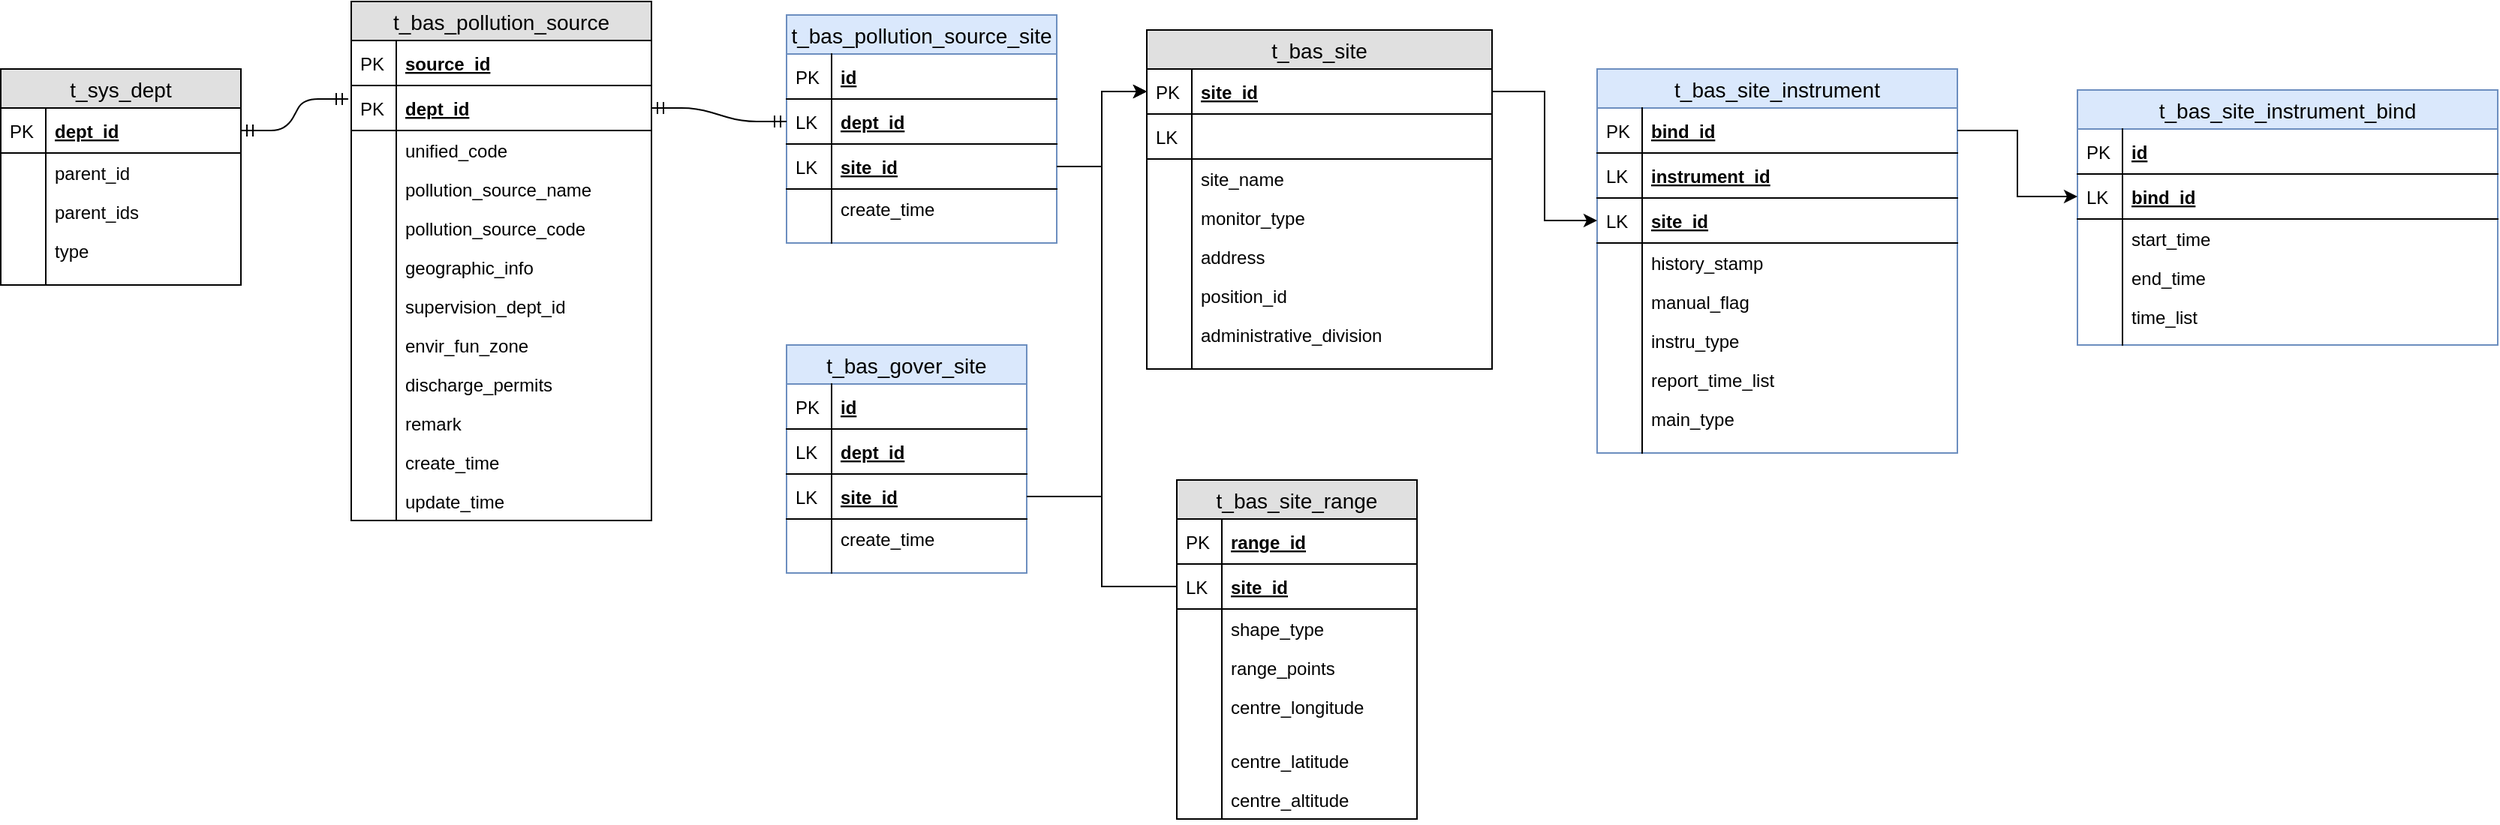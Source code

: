 <mxfile version="12.2.3" type="github" pages="1">
  <diagram id="wBtpnvuAtVZtpom5TscJ" name="Page-1">
    <mxGraphModel dx="2012" dy="635" grid="1" gridSize="10" guides="1" tooltips="1" connect="1" arrows="1" fold="1" page="1" pageScale="1" pageWidth="827" pageHeight="1169" math="0" shadow="0">
      <root>
        <mxCell id="0"/>
        <mxCell id="1" parent="0"/>
        <mxCell id="mlgvoR9TbAIo5Vg3jV27-1" value="t_bas_site" style="swimlane;fontStyle=0;childLayout=stackLayout;horizontal=1;startSize=26;fillColor=#e0e0e0;horizontalStack=0;resizeParent=1;resizeParentMax=0;resizeLast=0;collapsible=1;marginBottom=0;swimlaneFillColor=#ffffff;align=center;fontSize=14;" vertex="1" parent="1">
          <mxGeometry x="190" y="140" width="230" height="226" as="geometry"/>
        </mxCell>
        <mxCell id="mlgvoR9TbAIo5Vg3jV27-2" value="site_id" style="shape=partialRectangle;top=0;left=0;right=0;bottom=1;align=left;verticalAlign=middle;fillColor=none;spacingLeft=34;spacingRight=4;overflow=hidden;rotatable=0;points=[[0,0.5],[1,0.5]];portConstraint=eastwest;dropTarget=0;fontStyle=5;fontSize=12;" vertex="1" parent="mlgvoR9TbAIo5Vg3jV27-1">
          <mxGeometry y="26" width="230" height="30" as="geometry"/>
        </mxCell>
        <mxCell id="mlgvoR9TbAIo5Vg3jV27-3" value="PK" style="shape=partialRectangle;top=0;left=0;bottom=0;fillColor=none;align=left;verticalAlign=middle;spacingLeft=4;spacingRight=4;overflow=hidden;rotatable=0;points=[];portConstraint=eastwest;part=1;fontSize=12;" vertex="1" connectable="0" parent="mlgvoR9TbAIo5Vg3jV27-2">
          <mxGeometry width="30" height="30" as="geometry"/>
        </mxCell>
        <mxCell id="mlgvoR9TbAIo5Vg3jV27-29" value="" style="shape=partialRectangle;top=0;left=0;right=0;bottom=1;align=left;verticalAlign=middle;fillColor=none;spacingLeft=34;spacingRight=4;overflow=hidden;rotatable=0;points=[[0,0.5],[1,0.5]];portConstraint=eastwest;dropTarget=0;fontStyle=5;fontSize=12;" vertex="1" parent="mlgvoR9TbAIo5Vg3jV27-1">
          <mxGeometry y="56" width="230" height="30" as="geometry"/>
        </mxCell>
        <mxCell id="mlgvoR9TbAIo5Vg3jV27-30" value="LK" style="shape=partialRectangle;top=0;left=0;bottom=0;fillColor=none;align=left;verticalAlign=middle;spacingLeft=4;spacingRight=4;overflow=hidden;rotatable=0;points=[];portConstraint=eastwest;part=1;fontSize=12;" vertex="1" connectable="0" parent="mlgvoR9TbAIo5Vg3jV27-29">
          <mxGeometry width="30" height="30" as="geometry"/>
        </mxCell>
        <mxCell id="mlgvoR9TbAIo5Vg3jV27-4" value="site_name" style="shape=partialRectangle;top=0;left=0;right=0;bottom=0;align=left;verticalAlign=top;fillColor=none;spacingLeft=34;spacingRight=4;overflow=hidden;rotatable=0;points=[[0,0.5],[1,0.5]];portConstraint=eastwest;dropTarget=0;fontSize=12;" vertex="1" parent="mlgvoR9TbAIo5Vg3jV27-1">
          <mxGeometry y="86" width="230" height="26" as="geometry"/>
        </mxCell>
        <mxCell id="mlgvoR9TbAIo5Vg3jV27-5" value="" style="shape=partialRectangle;top=0;left=0;bottom=0;fillColor=none;align=left;verticalAlign=top;spacingLeft=4;spacingRight=4;overflow=hidden;rotatable=0;points=[];portConstraint=eastwest;part=1;fontSize=12;" vertex="1" connectable="0" parent="mlgvoR9TbAIo5Vg3jV27-4">
          <mxGeometry width="30" height="26" as="geometry"/>
        </mxCell>
        <mxCell id="mlgvoR9TbAIo5Vg3jV27-6" value="monitor_type" style="shape=partialRectangle;top=0;left=0;right=0;bottom=0;align=left;verticalAlign=top;fillColor=none;spacingLeft=34;spacingRight=4;overflow=hidden;rotatable=0;points=[[0,0.5],[1,0.5]];portConstraint=eastwest;dropTarget=0;fontSize=12;" vertex="1" parent="mlgvoR9TbAIo5Vg3jV27-1">
          <mxGeometry y="112" width="230" height="26" as="geometry"/>
        </mxCell>
        <mxCell id="mlgvoR9TbAIo5Vg3jV27-7" value="" style="shape=partialRectangle;top=0;left=0;bottom=0;fillColor=none;align=left;verticalAlign=top;spacingLeft=4;spacingRight=4;overflow=hidden;rotatable=0;points=[];portConstraint=eastwest;part=1;fontSize=12;" vertex="1" connectable="0" parent="mlgvoR9TbAIo5Vg3jV27-6">
          <mxGeometry width="30" height="26" as="geometry"/>
        </mxCell>
        <mxCell id="mlgvoR9TbAIo5Vg3jV27-8" value="address" style="shape=partialRectangle;top=0;left=0;right=0;bottom=0;align=left;verticalAlign=top;fillColor=none;spacingLeft=34;spacingRight=4;overflow=hidden;rotatable=0;points=[[0,0.5],[1,0.5]];portConstraint=eastwest;dropTarget=0;fontSize=12;" vertex="1" parent="mlgvoR9TbAIo5Vg3jV27-1">
          <mxGeometry y="138" width="230" height="26" as="geometry"/>
        </mxCell>
        <mxCell id="mlgvoR9TbAIo5Vg3jV27-9" value="" style="shape=partialRectangle;top=0;left=0;bottom=0;fillColor=none;align=left;verticalAlign=top;spacingLeft=4;spacingRight=4;overflow=hidden;rotatable=0;points=[];portConstraint=eastwest;part=1;fontSize=12;" vertex="1" connectable="0" parent="mlgvoR9TbAIo5Vg3jV27-8">
          <mxGeometry width="30" height="26" as="geometry"/>
        </mxCell>
        <mxCell id="mlgvoR9TbAIo5Vg3jV27-31" value="position_id" style="shape=partialRectangle;top=0;left=0;right=0;bottom=0;align=left;verticalAlign=top;fillColor=none;spacingLeft=34;spacingRight=4;overflow=hidden;rotatable=0;points=[[0,0.5],[1,0.5]];portConstraint=eastwest;dropTarget=0;fontSize=12;" vertex="1" parent="mlgvoR9TbAIo5Vg3jV27-1">
          <mxGeometry y="164" width="230" height="26" as="geometry"/>
        </mxCell>
        <mxCell id="mlgvoR9TbAIo5Vg3jV27-32" value="" style="shape=partialRectangle;top=0;left=0;bottom=0;fillColor=none;align=left;verticalAlign=top;spacingLeft=4;spacingRight=4;overflow=hidden;rotatable=0;points=[];portConstraint=eastwest;part=1;fontSize=12;" vertex="1" connectable="0" parent="mlgvoR9TbAIo5Vg3jV27-31">
          <mxGeometry width="30" height="26" as="geometry"/>
        </mxCell>
        <mxCell id="mlgvoR9TbAIo5Vg3jV27-34" value="administrative_division" style="shape=partialRectangle;top=0;left=0;right=0;bottom=0;align=left;verticalAlign=top;fillColor=none;spacingLeft=34;spacingRight=4;overflow=hidden;rotatable=0;points=[[0,0.5],[1,0.5]];portConstraint=eastwest;dropTarget=0;fontSize=12;" vertex="1" parent="mlgvoR9TbAIo5Vg3jV27-1">
          <mxGeometry y="190" width="230" height="26" as="geometry"/>
        </mxCell>
        <mxCell id="mlgvoR9TbAIo5Vg3jV27-35" value="" style="shape=partialRectangle;top=0;left=0;bottom=0;fillColor=none;align=left;verticalAlign=top;spacingLeft=4;spacingRight=4;overflow=hidden;rotatable=0;points=[];portConstraint=eastwest;part=1;fontSize=12;" vertex="1" connectable="0" parent="mlgvoR9TbAIo5Vg3jV27-34">
          <mxGeometry width="30" height="26" as="geometry"/>
        </mxCell>
        <mxCell id="mlgvoR9TbAIo5Vg3jV27-10" value="" style="shape=partialRectangle;top=0;left=0;right=0;bottom=0;align=left;verticalAlign=top;fillColor=none;spacingLeft=34;spacingRight=4;overflow=hidden;rotatable=0;points=[[0,0.5],[1,0.5]];portConstraint=eastwest;dropTarget=0;fontSize=12;" vertex="1" parent="mlgvoR9TbAIo5Vg3jV27-1">
          <mxGeometry y="216" width="230" height="10" as="geometry"/>
        </mxCell>
        <mxCell id="mlgvoR9TbAIo5Vg3jV27-11" value="" style="shape=partialRectangle;top=0;left=0;bottom=0;fillColor=none;align=left;verticalAlign=top;spacingLeft=4;spacingRight=4;overflow=hidden;rotatable=0;points=[];portConstraint=eastwest;part=1;fontSize=12;" vertex="1" connectable="0" parent="mlgvoR9TbAIo5Vg3jV27-10">
          <mxGeometry width="30" height="10" as="geometry"/>
        </mxCell>
        <mxCell id="mlgvoR9TbAIo5Vg3jV27-36" value="t_bas_site_instrument" style="swimlane;fontStyle=0;childLayout=stackLayout;horizontal=1;startSize=26;fillColor=#dae8fc;horizontalStack=0;resizeParent=1;resizeParentMax=0;resizeLast=0;collapsible=1;marginBottom=0;swimlaneFillColor=#ffffff;align=center;fontSize=14;strokeColor=#6c8ebf;" vertex="1" parent="1">
          <mxGeometry x="490" y="166" width="240" height="256" as="geometry"/>
        </mxCell>
        <mxCell id="mlgvoR9TbAIo5Vg3jV27-37" value="bind_id" style="shape=partialRectangle;top=0;left=0;right=0;bottom=1;align=left;verticalAlign=middle;fillColor=none;spacingLeft=34;spacingRight=4;overflow=hidden;rotatable=0;points=[[0,0.5],[1,0.5]];portConstraint=eastwest;dropTarget=0;fontStyle=5;fontSize=12;" vertex="1" parent="mlgvoR9TbAIo5Vg3jV27-36">
          <mxGeometry y="26" width="240" height="30" as="geometry"/>
        </mxCell>
        <mxCell id="mlgvoR9TbAIo5Vg3jV27-38" value="PK" style="shape=partialRectangle;top=0;left=0;bottom=0;fillColor=none;align=left;verticalAlign=middle;spacingLeft=4;spacingRight=4;overflow=hidden;rotatable=0;points=[];portConstraint=eastwest;part=1;fontSize=12;" vertex="1" connectable="0" parent="mlgvoR9TbAIo5Vg3jV27-37">
          <mxGeometry width="30" height="30" as="geometry"/>
        </mxCell>
        <mxCell id="mlgvoR9TbAIo5Vg3jV27-47" value="instrument_id" style="shape=partialRectangle;top=0;left=0;right=0;bottom=1;align=left;verticalAlign=middle;fillColor=none;spacingLeft=34;spacingRight=4;overflow=hidden;rotatable=0;points=[[0,0.5],[1,0.5]];portConstraint=eastwest;dropTarget=0;fontStyle=5;fontSize=12;" vertex="1" parent="mlgvoR9TbAIo5Vg3jV27-36">
          <mxGeometry y="56" width="240" height="30" as="geometry"/>
        </mxCell>
        <mxCell id="mlgvoR9TbAIo5Vg3jV27-48" value="LK" style="shape=partialRectangle;top=0;left=0;bottom=0;fillColor=none;align=left;verticalAlign=middle;spacingLeft=4;spacingRight=4;overflow=hidden;rotatable=0;points=[];portConstraint=eastwest;part=1;fontSize=12;" vertex="1" connectable="0" parent="mlgvoR9TbAIo5Vg3jV27-47">
          <mxGeometry width="30" height="30" as="geometry"/>
        </mxCell>
        <mxCell id="mlgvoR9TbAIo5Vg3jV27-49" value="site_id" style="shape=partialRectangle;top=0;left=0;right=0;bottom=1;align=left;verticalAlign=middle;fillColor=none;spacingLeft=34;spacingRight=4;overflow=hidden;rotatable=0;points=[[0,0.5],[1,0.5]];portConstraint=eastwest;dropTarget=0;fontStyle=5;fontSize=12;" vertex="1" parent="mlgvoR9TbAIo5Vg3jV27-36">
          <mxGeometry y="86" width="240" height="30" as="geometry"/>
        </mxCell>
        <mxCell id="mlgvoR9TbAIo5Vg3jV27-50" value="LK" style="shape=partialRectangle;top=0;left=0;bottom=0;fillColor=none;align=left;verticalAlign=middle;spacingLeft=4;spacingRight=4;overflow=hidden;rotatable=0;points=[];portConstraint=eastwest;part=1;fontSize=12;" vertex="1" connectable="0" parent="mlgvoR9TbAIo5Vg3jV27-49">
          <mxGeometry width="30" height="30" as="geometry"/>
        </mxCell>
        <mxCell id="mlgvoR9TbAIo5Vg3jV27-39" value="history_stamp" style="shape=partialRectangle;top=0;left=0;right=0;bottom=0;align=left;verticalAlign=top;fillColor=none;spacingLeft=34;spacingRight=4;overflow=hidden;rotatable=0;points=[[0,0.5],[1,0.5]];portConstraint=eastwest;dropTarget=0;fontSize=12;" vertex="1" parent="mlgvoR9TbAIo5Vg3jV27-36">
          <mxGeometry y="116" width="240" height="26" as="geometry"/>
        </mxCell>
        <mxCell id="mlgvoR9TbAIo5Vg3jV27-40" value="" style="shape=partialRectangle;top=0;left=0;bottom=0;fillColor=none;align=left;verticalAlign=top;spacingLeft=4;spacingRight=4;overflow=hidden;rotatable=0;points=[];portConstraint=eastwest;part=1;fontSize=12;" vertex="1" connectable="0" parent="mlgvoR9TbAIo5Vg3jV27-39">
          <mxGeometry width="30" height="26" as="geometry"/>
        </mxCell>
        <mxCell id="mlgvoR9TbAIo5Vg3jV27-41" value="manual_flag" style="shape=partialRectangle;top=0;left=0;right=0;bottom=0;align=left;verticalAlign=top;fillColor=none;spacingLeft=34;spacingRight=4;overflow=hidden;rotatable=0;points=[[0,0.5],[1,0.5]];portConstraint=eastwest;dropTarget=0;fontSize=12;" vertex="1" parent="mlgvoR9TbAIo5Vg3jV27-36">
          <mxGeometry y="142" width="240" height="26" as="geometry"/>
        </mxCell>
        <mxCell id="mlgvoR9TbAIo5Vg3jV27-42" value="" style="shape=partialRectangle;top=0;left=0;bottom=0;fillColor=none;align=left;verticalAlign=top;spacingLeft=4;spacingRight=4;overflow=hidden;rotatable=0;points=[];portConstraint=eastwest;part=1;fontSize=12;" vertex="1" connectable="0" parent="mlgvoR9TbAIo5Vg3jV27-41">
          <mxGeometry width="30" height="26" as="geometry"/>
        </mxCell>
        <mxCell id="mlgvoR9TbAIo5Vg3jV27-43" value="instru_type" style="shape=partialRectangle;top=0;left=0;right=0;bottom=0;align=left;verticalAlign=top;fillColor=none;spacingLeft=34;spacingRight=4;overflow=hidden;rotatable=0;points=[[0,0.5],[1,0.5]];portConstraint=eastwest;dropTarget=0;fontSize=12;" vertex="1" parent="mlgvoR9TbAIo5Vg3jV27-36">
          <mxGeometry y="168" width="240" height="26" as="geometry"/>
        </mxCell>
        <mxCell id="mlgvoR9TbAIo5Vg3jV27-44" value="" style="shape=partialRectangle;top=0;left=0;bottom=0;fillColor=none;align=left;verticalAlign=top;spacingLeft=4;spacingRight=4;overflow=hidden;rotatable=0;points=[];portConstraint=eastwest;part=1;fontSize=12;" vertex="1" connectable="0" parent="mlgvoR9TbAIo5Vg3jV27-43">
          <mxGeometry width="30" height="26" as="geometry"/>
        </mxCell>
        <mxCell id="mlgvoR9TbAIo5Vg3jV27-53" value="report_time_list" style="shape=partialRectangle;top=0;left=0;right=0;bottom=0;align=left;verticalAlign=top;fillColor=none;spacingLeft=34;spacingRight=4;overflow=hidden;rotatable=0;points=[[0,0.5],[1,0.5]];portConstraint=eastwest;dropTarget=0;fontSize=12;" vertex="1" parent="mlgvoR9TbAIo5Vg3jV27-36">
          <mxGeometry y="194" width="240" height="26" as="geometry"/>
        </mxCell>
        <mxCell id="mlgvoR9TbAIo5Vg3jV27-54" value="" style="shape=partialRectangle;top=0;left=0;bottom=0;fillColor=none;align=left;verticalAlign=top;spacingLeft=4;spacingRight=4;overflow=hidden;rotatable=0;points=[];portConstraint=eastwest;part=1;fontSize=12;" vertex="1" connectable="0" parent="mlgvoR9TbAIo5Vg3jV27-53">
          <mxGeometry width="30" height="26" as="geometry"/>
        </mxCell>
        <mxCell id="mlgvoR9TbAIo5Vg3jV27-51" value="main_type" style="shape=partialRectangle;top=0;left=0;right=0;bottom=0;align=left;verticalAlign=top;fillColor=none;spacingLeft=34;spacingRight=4;overflow=hidden;rotatable=0;points=[[0,0.5],[1,0.5]];portConstraint=eastwest;dropTarget=0;fontSize=12;" vertex="1" parent="mlgvoR9TbAIo5Vg3jV27-36">
          <mxGeometry y="220" width="240" height="26" as="geometry"/>
        </mxCell>
        <mxCell id="mlgvoR9TbAIo5Vg3jV27-52" value="" style="shape=partialRectangle;top=0;left=0;bottom=0;fillColor=none;align=left;verticalAlign=top;spacingLeft=4;spacingRight=4;overflow=hidden;rotatable=0;points=[];portConstraint=eastwest;part=1;fontSize=12;" vertex="1" connectable="0" parent="mlgvoR9TbAIo5Vg3jV27-51">
          <mxGeometry width="30" height="26" as="geometry"/>
        </mxCell>
        <mxCell id="mlgvoR9TbAIo5Vg3jV27-45" value="" style="shape=partialRectangle;top=0;left=0;right=0;bottom=0;align=left;verticalAlign=top;fillColor=none;spacingLeft=34;spacingRight=4;overflow=hidden;rotatable=0;points=[[0,0.5],[1,0.5]];portConstraint=eastwest;dropTarget=0;fontSize=12;" vertex="1" parent="mlgvoR9TbAIo5Vg3jV27-36">
          <mxGeometry y="246" width="240" height="10" as="geometry"/>
        </mxCell>
        <mxCell id="mlgvoR9TbAIo5Vg3jV27-46" value="" style="shape=partialRectangle;top=0;left=0;bottom=0;fillColor=none;align=left;verticalAlign=top;spacingLeft=4;spacingRight=4;overflow=hidden;rotatable=0;points=[];portConstraint=eastwest;part=1;fontSize=12;" vertex="1" connectable="0" parent="mlgvoR9TbAIo5Vg3jV27-45">
          <mxGeometry width="30" height="10" as="geometry"/>
        </mxCell>
        <mxCell id="mlgvoR9TbAIo5Vg3jV27-55" value="t_bas_site_range" style="swimlane;fontStyle=0;childLayout=stackLayout;horizontal=1;startSize=26;fillColor=#e0e0e0;horizontalStack=0;resizeParent=1;resizeParentMax=0;resizeLast=0;collapsible=1;marginBottom=0;swimlaneFillColor=#ffffff;align=center;fontSize=14;" vertex="1" parent="1">
          <mxGeometry x="210" y="440" width="160" height="226" as="geometry"/>
        </mxCell>
        <mxCell id="mlgvoR9TbAIo5Vg3jV27-56" value="range_id" style="shape=partialRectangle;top=0;left=0;right=0;bottom=1;align=left;verticalAlign=middle;fillColor=none;spacingLeft=34;spacingRight=4;overflow=hidden;rotatable=0;points=[[0,0.5],[1,0.5]];portConstraint=eastwest;dropTarget=0;fontStyle=5;fontSize=12;" vertex="1" parent="mlgvoR9TbAIo5Vg3jV27-55">
          <mxGeometry y="26" width="160" height="30" as="geometry"/>
        </mxCell>
        <mxCell id="mlgvoR9TbAIo5Vg3jV27-57" value="PK" style="shape=partialRectangle;top=0;left=0;bottom=0;fillColor=none;align=left;verticalAlign=middle;spacingLeft=4;spacingRight=4;overflow=hidden;rotatable=0;points=[];portConstraint=eastwest;part=1;fontSize=12;" vertex="1" connectable="0" parent="mlgvoR9TbAIo5Vg3jV27-56">
          <mxGeometry width="30" height="30" as="geometry"/>
        </mxCell>
        <mxCell id="mlgvoR9TbAIo5Vg3jV27-66" value="site_id" style="shape=partialRectangle;top=0;left=0;right=0;bottom=1;align=left;verticalAlign=middle;fillColor=none;spacingLeft=34;spacingRight=4;overflow=hidden;rotatable=0;points=[[0,0.5],[1,0.5]];portConstraint=eastwest;dropTarget=0;fontStyle=5;fontSize=12;" vertex="1" parent="mlgvoR9TbAIo5Vg3jV27-55">
          <mxGeometry y="56" width="160" height="30" as="geometry"/>
        </mxCell>
        <mxCell id="mlgvoR9TbAIo5Vg3jV27-67" value="LK" style="shape=partialRectangle;top=0;left=0;bottom=0;fillColor=none;align=left;verticalAlign=middle;spacingLeft=4;spacingRight=4;overflow=hidden;rotatable=0;points=[];portConstraint=eastwest;part=1;fontSize=12;" vertex="1" connectable="0" parent="mlgvoR9TbAIo5Vg3jV27-66">
          <mxGeometry width="30" height="30" as="geometry"/>
        </mxCell>
        <mxCell id="mlgvoR9TbAIo5Vg3jV27-58" value="shape_type" style="shape=partialRectangle;top=0;left=0;right=0;bottom=0;align=left;verticalAlign=top;fillColor=none;spacingLeft=34;spacingRight=4;overflow=hidden;rotatable=0;points=[[0,0.5],[1,0.5]];portConstraint=eastwest;dropTarget=0;fontSize=12;" vertex="1" parent="mlgvoR9TbAIo5Vg3jV27-55">
          <mxGeometry y="86" width="160" height="26" as="geometry"/>
        </mxCell>
        <mxCell id="mlgvoR9TbAIo5Vg3jV27-59" value="" style="shape=partialRectangle;top=0;left=0;bottom=0;fillColor=none;align=left;verticalAlign=top;spacingLeft=4;spacingRight=4;overflow=hidden;rotatable=0;points=[];portConstraint=eastwest;part=1;fontSize=12;" vertex="1" connectable="0" parent="mlgvoR9TbAIo5Vg3jV27-58">
          <mxGeometry width="30" height="26" as="geometry"/>
        </mxCell>
        <mxCell id="mlgvoR9TbAIo5Vg3jV27-60" value="range_points" style="shape=partialRectangle;top=0;left=0;right=0;bottom=0;align=left;verticalAlign=top;fillColor=none;spacingLeft=34;spacingRight=4;overflow=hidden;rotatable=0;points=[[0,0.5],[1,0.5]];portConstraint=eastwest;dropTarget=0;fontSize=12;" vertex="1" parent="mlgvoR9TbAIo5Vg3jV27-55">
          <mxGeometry y="112" width="160" height="26" as="geometry"/>
        </mxCell>
        <mxCell id="mlgvoR9TbAIo5Vg3jV27-61" value="" style="shape=partialRectangle;top=0;left=0;bottom=0;fillColor=none;align=left;verticalAlign=top;spacingLeft=4;spacingRight=4;overflow=hidden;rotatable=0;points=[];portConstraint=eastwest;part=1;fontSize=12;" vertex="1" connectable="0" parent="mlgvoR9TbAIo5Vg3jV27-60">
          <mxGeometry width="30" height="26" as="geometry"/>
        </mxCell>
        <mxCell id="mlgvoR9TbAIo5Vg3jV27-62" value="centre_longitude" style="shape=partialRectangle;top=0;left=0;right=0;bottom=0;align=left;verticalAlign=top;fillColor=none;spacingLeft=34;spacingRight=4;overflow=hidden;rotatable=0;points=[[0,0.5],[1,0.5]];portConstraint=eastwest;dropTarget=0;fontSize=12;" vertex="1" parent="mlgvoR9TbAIo5Vg3jV27-55">
          <mxGeometry y="138" width="160" height="26" as="geometry"/>
        </mxCell>
        <mxCell id="mlgvoR9TbAIo5Vg3jV27-63" value="" style="shape=partialRectangle;top=0;left=0;bottom=0;fillColor=none;align=left;verticalAlign=top;spacingLeft=4;spacingRight=4;overflow=hidden;rotatable=0;points=[];portConstraint=eastwest;part=1;fontSize=12;" vertex="1" connectable="0" parent="mlgvoR9TbAIo5Vg3jV27-62">
          <mxGeometry width="30" height="26" as="geometry"/>
        </mxCell>
        <mxCell id="mlgvoR9TbAIo5Vg3jV27-64" value="" style="shape=partialRectangle;top=0;left=0;right=0;bottom=0;align=left;verticalAlign=top;fillColor=none;spacingLeft=34;spacingRight=4;overflow=hidden;rotatable=0;points=[[0,0.5],[1,0.5]];portConstraint=eastwest;dropTarget=0;fontSize=12;" vertex="1" parent="mlgvoR9TbAIo5Vg3jV27-55">
          <mxGeometry y="164" width="160" height="10" as="geometry"/>
        </mxCell>
        <mxCell id="mlgvoR9TbAIo5Vg3jV27-65" value="" style="shape=partialRectangle;top=0;left=0;bottom=0;fillColor=none;align=left;verticalAlign=top;spacingLeft=4;spacingRight=4;overflow=hidden;rotatable=0;points=[];portConstraint=eastwest;part=1;fontSize=12;" vertex="1" connectable="0" parent="mlgvoR9TbAIo5Vg3jV27-64">
          <mxGeometry width="30" height="10" as="geometry"/>
        </mxCell>
        <mxCell id="mlgvoR9TbAIo5Vg3jV27-68" value="centre_latitude" style="shape=partialRectangle;top=0;left=0;right=0;bottom=0;align=left;verticalAlign=top;fillColor=none;spacingLeft=34;spacingRight=4;overflow=hidden;rotatable=0;points=[[0,0.5],[1,0.5]];portConstraint=eastwest;dropTarget=0;fontSize=12;" vertex="1" parent="mlgvoR9TbAIo5Vg3jV27-55">
          <mxGeometry y="174" width="160" height="26" as="geometry"/>
        </mxCell>
        <mxCell id="mlgvoR9TbAIo5Vg3jV27-69" value="" style="shape=partialRectangle;top=0;left=0;bottom=0;fillColor=none;align=left;verticalAlign=top;spacingLeft=4;spacingRight=4;overflow=hidden;rotatable=0;points=[];portConstraint=eastwest;part=1;fontSize=12;" vertex="1" connectable="0" parent="mlgvoR9TbAIo5Vg3jV27-68">
          <mxGeometry width="30" height="26" as="geometry"/>
        </mxCell>
        <mxCell id="mlgvoR9TbAIo5Vg3jV27-70" value="centre_altitude" style="shape=partialRectangle;top=0;left=0;right=0;bottom=0;align=left;verticalAlign=top;fillColor=none;spacingLeft=34;spacingRight=4;overflow=hidden;rotatable=0;points=[[0,0.5],[1,0.5]];portConstraint=eastwest;dropTarget=0;fontSize=12;" vertex="1" parent="mlgvoR9TbAIo5Vg3jV27-55">
          <mxGeometry y="200" width="160" height="26" as="geometry"/>
        </mxCell>
        <mxCell id="mlgvoR9TbAIo5Vg3jV27-71" value="" style="shape=partialRectangle;top=0;left=0;bottom=0;fillColor=none;align=left;verticalAlign=top;spacingLeft=4;spacingRight=4;overflow=hidden;rotatable=0;points=[];portConstraint=eastwest;part=1;fontSize=12;" vertex="1" connectable="0" parent="mlgvoR9TbAIo5Vg3jV27-70">
          <mxGeometry width="30" height="26" as="geometry"/>
        </mxCell>
        <mxCell id="mlgvoR9TbAIo5Vg3jV27-72" value="t_bas_site_instrument_bind" style="swimlane;fontStyle=0;childLayout=stackLayout;horizontal=1;startSize=26;fillColor=#dae8fc;horizontalStack=0;resizeParent=1;resizeParentMax=0;resizeLast=0;collapsible=1;marginBottom=0;swimlaneFillColor=#ffffff;align=center;fontSize=14;strokeColor=#6c8ebf;" vertex="1" parent="1">
          <mxGeometry x="810" y="180" width="280" height="170" as="geometry"/>
        </mxCell>
        <mxCell id="mlgvoR9TbAIo5Vg3jV27-73" value="id" style="shape=partialRectangle;top=0;left=0;right=0;bottom=1;align=left;verticalAlign=middle;fillColor=none;spacingLeft=34;spacingRight=4;overflow=hidden;rotatable=0;points=[[0,0.5],[1,0.5]];portConstraint=eastwest;dropTarget=0;fontStyle=5;fontSize=12;" vertex="1" parent="mlgvoR9TbAIo5Vg3jV27-72">
          <mxGeometry y="26" width="280" height="30" as="geometry"/>
        </mxCell>
        <mxCell id="mlgvoR9TbAIo5Vg3jV27-74" value="PK" style="shape=partialRectangle;top=0;left=0;bottom=0;fillColor=none;align=left;verticalAlign=middle;spacingLeft=4;spacingRight=4;overflow=hidden;rotatable=0;points=[];portConstraint=eastwest;part=1;fontSize=12;" vertex="1" connectable="0" parent="mlgvoR9TbAIo5Vg3jV27-73">
          <mxGeometry width="30" height="30" as="geometry"/>
        </mxCell>
        <mxCell id="mlgvoR9TbAIo5Vg3jV27-83" value="bind_id" style="shape=partialRectangle;top=0;left=0;right=0;bottom=1;align=left;verticalAlign=middle;fillColor=none;spacingLeft=34;spacingRight=4;overflow=hidden;rotatable=0;points=[[0,0.5],[1,0.5]];portConstraint=eastwest;dropTarget=0;fontStyle=5;fontSize=12;" vertex="1" parent="mlgvoR9TbAIo5Vg3jV27-72">
          <mxGeometry y="56" width="280" height="30" as="geometry"/>
        </mxCell>
        <mxCell id="mlgvoR9TbAIo5Vg3jV27-84" value="LK" style="shape=partialRectangle;top=0;left=0;bottom=0;fillColor=none;align=left;verticalAlign=middle;spacingLeft=4;spacingRight=4;overflow=hidden;rotatable=0;points=[];portConstraint=eastwest;part=1;fontSize=12;" vertex="1" connectable="0" parent="mlgvoR9TbAIo5Vg3jV27-83">
          <mxGeometry width="30" height="30" as="geometry"/>
        </mxCell>
        <mxCell id="mlgvoR9TbAIo5Vg3jV27-75" value="start_time" style="shape=partialRectangle;top=0;left=0;right=0;bottom=0;align=left;verticalAlign=top;fillColor=none;spacingLeft=34;spacingRight=4;overflow=hidden;rotatable=0;points=[[0,0.5],[1,0.5]];portConstraint=eastwest;dropTarget=0;fontSize=12;" vertex="1" parent="mlgvoR9TbAIo5Vg3jV27-72">
          <mxGeometry y="86" width="280" height="26" as="geometry"/>
        </mxCell>
        <mxCell id="mlgvoR9TbAIo5Vg3jV27-76" value="" style="shape=partialRectangle;top=0;left=0;bottom=0;fillColor=none;align=left;verticalAlign=top;spacingLeft=4;spacingRight=4;overflow=hidden;rotatable=0;points=[];portConstraint=eastwest;part=1;fontSize=12;" vertex="1" connectable="0" parent="mlgvoR9TbAIo5Vg3jV27-75">
          <mxGeometry width="30" height="26" as="geometry"/>
        </mxCell>
        <mxCell id="mlgvoR9TbAIo5Vg3jV27-77" value="end_time" style="shape=partialRectangle;top=0;left=0;right=0;bottom=0;align=left;verticalAlign=top;fillColor=none;spacingLeft=34;spacingRight=4;overflow=hidden;rotatable=0;points=[[0,0.5],[1,0.5]];portConstraint=eastwest;dropTarget=0;fontSize=12;" vertex="1" parent="mlgvoR9TbAIo5Vg3jV27-72">
          <mxGeometry y="112" width="280" height="26" as="geometry"/>
        </mxCell>
        <mxCell id="mlgvoR9TbAIo5Vg3jV27-78" value="" style="shape=partialRectangle;top=0;left=0;bottom=0;fillColor=none;align=left;verticalAlign=top;spacingLeft=4;spacingRight=4;overflow=hidden;rotatable=0;points=[];portConstraint=eastwest;part=1;fontSize=12;" vertex="1" connectable="0" parent="mlgvoR9TbAIo5Vg3jV27-77">
          <mxGeometry width="30" height="26" as="geometry"/>
        </mxCell>
        <mxCell id="mlgvoR9TbAIo5Vg3jV27-79" value="time_list" style="shape=partialRectangle;top=0;left=0;right=0;bottom=0;align=left;verticalAlign=top;fillColor=none;spacingLeft=34;spacingRight=4;overflow=hidden;rotatable=0;points=[[0,0.5],[1,0.5]];portConstraint=eastwest;dropTarget=0;fontSize=12;" vertex="1" parent="mlgvoR9TbAIo5Vg3jV27-72">
          <mxGeometry y="138" width="280" height="22" as="geometry"/>
        </mxCell>
        <mxCell id="mlgvoR9TbAIo5Vg3jV27-80" value="" style="shape=partialRectangle;top=0;left=0;bottom=0;fillColor=none;align=left;verticalAlign=top;spacingLeft=4;spacingRight=4;overflow=hidden;rotatable=0;points=[];portConstraint=eastwest;part=1;fontSize=12;" vertex="1" connectable="0" parent="mlgvoR9TbAIo5Vg3jV27-79">
          <mxGeometry width="30" height="22" as="geometry"/>
        </mxCell>
        <mxCell id="mlgvoR9TbAIo5Vg3jV27-81" value="" style="shape=partialRectangle;top=0;left=0;right=0;bottom=0;align=left;verticalAlign=top;fillColor=none;spacingLeft=34;spacingRight=4;overflow=hidden;rotatable=0;points=[[0,0.5],[1,0.5]];portConstraint=eastwest;dropTarget=0;fontSize=12;" vertex="1" parent="mlgvoR9TbAIo5Vg3jV27-72">
          <mxGeometry y="160" width="280" height="10" as="geometry"/>
        </mxCell>
        <mxCell id="mlgvoR9TbAIo5Vg3jV27-82" value="" style="shape=partialRectangle;top=0;left=0;bottom=0;fillColor=none;align=left;verticalAlign=top;spacingLeft=4;spacingRight=4;overflow=hidden;rotatable=0;points=[];portConstraint=eastwest;part=1;fontSize=12;" vertex="1" connectable="0" parent="mlgvoR9TbAIo5Vg3jV27-81">
          <mxGeometry width="30" height="10" as="geometry"/>
        </mxCell>
        <mxCell id="mlgvoR9TbAIo5Vg3jV27-85" value="t_bas_pollution_source" style="swimlane;fontStyle=0;childLayout=stackLayout;horizontal=1;startSize=26;fillColor=#e0e0e0;horizontalStack=0;resizeParent=1;resizeParentMax=0;resizeLast=0;collapsible=1;marginBottom=0;swimlaneFillColor=#ffffff;align=center;fontSize=14;" vertex="1" parent="1">
          <mxGeometry x="-340" y="121" width="200" height="346" as="geometry"/>
        </mxCell>
        <mxCell id="mlgvoR9TbAIo5Vg3jV27-86" value="source_id" style="shape=partialRectangle;top=0;left=0;right=0;bottom=1;align=left;verticalAlign=middle;fillColor=none;spacingLeft=34;spacingRight=4;overflow=hidden;rotatable=0;points=[[0,0.5],[1,0.5]];portConstraint=eastwest;dropTarget=0;fontStyle=5;fontSize=12;" vertex="1" parent="mlgvoR9TbAIo5Vg3jV27-85">
          <mxGeometry y="26" width="200" height="30" as="geometry"/>
        </mxCell>
        <mxCell id="mlgvoR9TbAIo5Vg3jV27-87" value="PK" style="shape=partialRectangle;top=0;left=0;bottom=0;fillColor=none;align=left;verticalAlign=middle;spacingLeft=4;spacingRight=4;overflow=hidden;rotatable=0;points=[];portConstraint=eastwest;part=1;fontSize=12;" vertex="1" connectable="0" parent="mlgvoR9TbAIo5Vg3jV27-86">
          <mxGeometry width="30" height="30" as="geometry"/>
        </mxCell>
        <mxCell id="mlgvoR9TbAIo5Vg3jV27-96" value="dept_id" style="shape=partialRectangle;top=0;left=0;right=0;bottom=1;align=left;verticalAlign=middle;fillColor=none;spacingLeft=34;spacingRight=4;overflow=hidden;rotatable=0;points=[[0,0.5],[1,0.5]];portConstraint=eastwest;dropTarget=0;fontStyle=5;fontSize=12;" vertex="1" parent="mlgvoR9TbAIo5Vg3jV27-85">
          <mxGeometry y="56" width="200" height="30" as="geometry"/>
        </mxCell>
        <mxCell id="mlgvoR9TbAIo5Vg3jV27-97" value="PK" style="shape=partialRectangle;top=0;left=0;bottom=0;fillColor=none;align=left;verticalAlign=middle;spacingLeft=4;spacingRight=4;overflow=hidden;rotatable=0;points=[];portConstraint=eastwest;part=1;fontSize=12;" vertex="1" connectable="0" parent="mlgvoR9TbAIo5Vg3jV27-96">
          <mxGeometry width="30" height="30" as="geometry"/>
        </mxCell>
        <mxCell id="mlgvoR9TbAIo5Vg3jV27-88" value="unified_code" style="shape=partialRectangle;top=0;left=0;right=0;bottom=0;align=left;verticalAlign=top;fillColor=none;spacingLeft=34;spacingRight=4;overflow=hidden;rotatable=0;points=[[0,0.5],[1,0.5]];portConstraint=eastwest;dropTarget=0;fontSize=12;" vertex="1" parent="mlgvoR9TbAIo5Vg3jV27-85">
          <mxGeometry y="86" width="200" height="26" as="geometry"/>
        </mxCell>
        <mxCell id="mlgvoR9TbAIo5Vg3jV27-89" value="" style="shape=partialRectangle;top=0;left=0;bottom=0;fillColor=none;align=left;verticalAlign=top;spacingLeft=4;spacingRight=4;overflow=hidden;rotatable=0;points=[];portConstraint=eastwest;part=1;fontSize=12;" vertex="1" connectable="0" parent="mlgvoR9TbAIo5Vg3jV27-88">
          <mxGeometry width="30" height="26" as="geometry"/>
        </mxCell>
        <mxCell id="mlgvoR9TbAIo5Vg3jV27-90" value="pollution_source_name" style="shape=partialRectangle;top=0;left=0;right=0;bottom=0;align=left;verticalAlign=top;fillColor=none;spacingLeft=34;spacingRight=4;overflow=hidden;rotatable=0;points=[[0,0.5],[1,0.5]];portConstraint=eastwest;dropTarget=0;fontSize=12;" vertex="1" parent="mlgvoR9TbAIo5Vg3jV27-85">
          <mxGeometry y="112" width="200" height="26" as="geometry"/>
        </mxCell>
        <mxCell id="mlgvoR9TbAIo5Vg3jV27-91" value="" style="shape=partialRectangle;top=0;left=0;bottom=0;fillColor=none;align=left;verticalAlign=top;spacingLeft=4;spacingRight=4;overflow=hidden;rotatable=0;points=[];portConstraint=eastwest;part=1;fontSize=12;" vertex="1" connectable="0" parent="mlgvoR9TbAIo5Vg3jV27-90">
          <mxGeometry width="30" height="26" as="geometry"/>
        </mxCell>
        <mxCell id="mlgvoR9TbAIo5Vg3jV27-92" value="pollution_source_code" style="shape=partialRectangle;top=0;left=0;right=0;bottom=0;align=left;verticalAlign=top;fillColor=none;spacingLeft=34;spacingRight=4;overflow=hidden;rotatable=0;points=[[0,0.5],[1,0.5]];portConstraint=eastwest;dropTarget=0;fontSize=12;" vertex="1" parent="mlgvoR9TbAIo5Vg3jV27-85">
          <mxGeometry y="138" width="200" height="26" as="geometry"/>
        </mxCell>
        <mxCell id="mlgvoR9TbAIo5Vg3jV27-93" value="" style="shape=partialRectangle;top=0;left=0;bottom=0;fillColor=none;align=left;verticalAlign=top;spacingLeft=4;spacingRight=4;overflow=hidden;rotatable=0;points=[];portConstraint=eastwest;part=1;fontSize=12;" vertex="1" connectable="0" parent="mlgvoR9TbAIo5Vg3jV27-92">
          <mxGeometry width="30" height="26" as="geometry"/>
        </mxCell>
        <mxCell id="mlgvoR9TbAIo5Vg3jV27-98" value="geographic_info" style="shape=partialRectangle;top=0;left=0;right=0;bottom=0;align=left;verticalAlign=top;fillColor=none;spacingLeft=34;spacingRight=4;overflow=hidden;rotatable=0;points=[[0,0.5],[1,0.5]];portConstraint=eastwest;dropTarget=0;fontSize=12;" vertex="1" parent="mlgvoR9TbAIo5Vg3jV27-85">
          <mxGeometry y="164" width="200" height="26" as="geometry"/>
        </mxCell>
        <mxCell id="mlgvoR9TbAIo5Vg3jV27-99" value="" style="shape=partialRectangle;top=0;left=0;bottom=0;fillColor=none;align=left;verticalAlign=top;spacingLeft=4;spacingRight=4;overflow=hidden;rotatable=0;points=[];portConstraint=eastwest;part=1;fontSize=12;" vertex="1" connectable="0" parent="mlgvoR9TbAIo5Vg3jV27-98">
          <mxGeometry width="30" height="26" as="geometry"/>
        </mxCell>
        <mxCell id="mlgvoR9TbAIo5Vg3jV27-100" value="supervision_dept_id" style="shape=partialRectangle;top=0;left=0;right=0;bottom=0;align=left;verticalAlign=top;fillColor=none;spacingLeft=34;spacingRight=4;overflow=hidden;rotatable=0;points=[[0,0.5],[1,0.5]];portConstraint=eastwest;dropTarget=0;fontSize=12;" vertex="1" parent="mlgvoR9TbAIo5Vg3jV27-85">
          <mxGeometry y="190" width="200" height="26" as="geometry"/>
        </mxCell>
        <mxCell id="mlgvoR9TbAIo5Vg3jV27-101" value="" style="shape=partialRectangle;top=0;left=0;bottom=0;fillColor=none;align=left;verticalAlign=top;spacingLeft=4;spacingRight=4;overflow=hidden;rotatable=0;points=[];portConstraint=eastwest;part=1;fontSize=12;" vertex="1" connectable="0" parent="mlgvoR9TbAIo5Vg3jV27-100">
          <mxGeometry width="30" height="26" as="geometry"/>
        </mxCell>
        <mxCell id="mlgvoR9TbAIo5Vg3jV27-102" value="envir_fun_zone" style="shape=partialRectangle;top=0;left=0;right=0;bottom=0;align=left;verticalAlign=top;fillColor=none;spacingLeft=34;spacingRight=4;overflow=hidden;rotatable=0;points=[[0,0.5],[1,0.5]];portConstraint=eastwest;dropTarget=0;fontSize=12;" vertex="1" parent="mlgvoR9TbAIo5Vg3jV27-85">
          <mxGeometry y="216" width="200" height="26" as="geometry"/>
        </mxCell>
        <mxCell id="mlgvoR9TbAIo5Vg3jV27-103" value="" style="shape=partialRectangle;top=0;left=0;bottom=0;fillColor=none;align=left;verticalAlign=top;spacingLeft=4;spacingRight=4;overflow=hidden;rotatable=0;points=[];portConstraint=eastwest;part=1;fontSize=12;" vertex="1" connectable="0" parent="mlgvoR9TbAIo5Vg3jV27-102">
          <mxGeometry width="30" height="26" as="geometry"/>
        </mxCell>
        <mxCell id="mlgvoR9TbAIo5Vg3jV27-123" value="discharge_permits" style="shape=partialRectangle;top=0;left=0;right=0;bottom=0;align=left;verticalAlign=top;fillColor=none;spacingLeft=34;spacingRight=4;overflow=hidden;rotatable=0;points=[[0,0.5],[1,0.5]];portConstraint=eastwest;dropTarget=0;fontSize=12;" vertex="1" parent="mlgvoR9TbAIo5Vg3jV27-85">
          <mxGeometry y="242" width="200" height="26" as="geometry"/>
        </mxCell>
        <mxCell id="mlgvoR9TbAIo5Vg3jV27-124" value="" style="shape=partialRectangle;top=0;left=0;bottom=0;fillColor=none;align=left;verticalAlign=top;spacingLeft=4;spacingRight=4;overflow=hidden;rotatable=0;points=[];portConstraint=eastwest;part=1;fontSize=12;" vertex="1" connectable="0" parent="mlgvoR9TbAIo5Vg3jV27-123">
          <mxGeometry width="30" height="26" as="geometry"/>
        </mxCell>
        <mxCell id="mlgvoR9TbAIo5Vg3jV27-125" value="remark" style="shape=partialRectangle;top=0;left=0;right=0;bottom=0;align=left;verticalAlign=top;fillColor=none;spacingLeft=34;spacingRight=4;overflow=hidden;rotatable=0;points=[[0,0.5],[1,0.5]];portConstraint=eastwest;dropTarget=0;fontSize=12;" vertex="1" parent="mlgvoR9TbAIo5Vg3jV27-85">
          <mxGeometry y="268" width="200" height="26" as="geometry"/>
        </mxCell>
        <mxCell id="mlgvoR9TbAIo5Vg3jV27-126" value="" style="shape=partialRectangle;top=0;left=0;bottom=0;fillColor=none;align=left;verticalAlign=top;spacingLeft=4;spacingRight=4;overflow=hidden;rotatable=0;points=[];portConstraint=eastwest;part=1;fontSize=12;" vertex="1" connectable="0" parent="mlgvoR9TbAIo5Vg3jV27-125">
          <mxGeometry width="30" height="26" as="geometry"/>
        </mxCell>
        <mxCell id="mlgvoR9TbAIo5Vg3jV27-127" value="create_time" style="shape=partialRectangle;top=0;left=0;right=0;bottom=0;align=left;verticalAlign=top;fillColor=none;spacingLeft=34;spacingRight=4;overflow=hidden;rotatable=0;points=[[0,0.5],[1,0.5]];portConstraint=eastwest;dropTarget=0;fontSize=12;" vertex="1" parent="mlgvoR9TbAIo5Vg3jV27-85">
          <mxGeometry y="294" width="200" height="26" as="geometry"/>
        </mxCell>
        <mxCell id="mlgvoR9TbAIo5Vg3jV27-128" value="" style="shape=partialRectangle;top=0;left=0;bottom=0;fillColor=none;align=left;verticalAlign=top;spacingLeft=4;spacingRight=4;overflow=hidden;rotatable=0;points=[];portConstraint=eastwest;part=1;fontSize=12;" vertex="1" connectable="0" parent="mlgvoR9TbAIo5Vg3jV27-127">
          <mxGeometry width="30" height="26" as="geometry"/>
        </mxCell>
        <mxCell id="mlgvoR9TbAIo5Vg3jV27-129" value="update_time" style="shape=partialRectangle;top=0;left=0;right=0;bottom=0;align=left;verticalAlign=top;fillColor=none;spacingLeft=34;spacingRight=4;overflow=hidden;rotatable=0;points=[[0,0.5],[1,0.5]];portConstraint=eastwest;dropTarget=0;fontSize=12;" vertex="1" parent="mlgvoR9TbAIo5Vg3jV27-85">
          <mxGeometry y="320" width="200" height="26" as="geometry"/>
        </mxCell>
        <mxCell id="mlgvoR9TbAIo5Vg3jV27-130" value="" style="shape=partialRectangle;top=0;left=0;bottom=0;fillColor=none;align=left;verticalAlign=top;spacingLeft=4;spacingRight=4;overflow=hidden;rotatable=0;points=[];portConstraint=eastwest;part=1;fontSize=12;" vertex="1" connectable="0" parent="mlgvoR9TbAIo5Vg3jV27-129">
          <mxGeometry width="30" height="26" as="geometry"/>
        </mxCell>
        <mxCell id="mlgvoR9TbAIo5Vg3jV27-131" value="t_bas_pollution_source_site" style="swimlane;fontStyle=0;childLayout=stackLayout;horizontal=1;startSize=26;fillColor=#dae8fc;horizontalStack=0;resizeParent=1;resizeParentMax=0;resizeLast=0;collapsible=1;marginBottom=0;swimlaneFillColor=#ffffff;align=center;fontSize=14;strokeColor=#6c8ebf;" vertex="1" parent="1">
          <mxGeometry x="-50" y="130" width="180" height="152" as="geometry"/>
        </mxCell>
        <mxCell id="mlgvoR9TbAIo5Vg3jV27-132" value="id" style="shape=partialRectangle;top=0;left=0;right=0;bottom=1;align=left;verticalAlign=middle;fillColor=none;spacingLeft=34;spacingRight=4;overflow=hidden;rotatable=0;points=[[0,0.5],[1,0.5]];portConstraint=eastwest;dropTarget=0;fontStyle=5;fontSize=12;" vertex="1" parent="mlgvoR9TbAIo5Vg3jV27-131">
          <mxGeometry y="26" width="180" height="30" as="geometry"/>
        </mxCell>
        <mxCell id="mlgvoR9TbAIo5Vg3jV27-133" value="PK" style="shape=partialRectangle;top=0;left=0;bottom=0;fillColor=none;align=left;verticalAlign=middle;spacingLeft=4;spacingRight=4;overflow=hidden;rotatable=0;points=[];portConstraint=eastwest;part=1;fontSize=12;" vertex="1" connectable="0" parent="mlgvoR9TbAIo5Vg3jV27-132">
          <mxGeometry width="30" height="30" as="geometry"/>
        </mxCell>
        <mxCell id="mlgvoR9TbAIo5Vg3jV27-142" value="dept_id" style="shape=partialRectangle;top=0;left=0;right=0;bottom=1;align=left;verticalAlign=middle;fillColor=none;spacingLeft=34;spacingRight=4;overflow=hidden;rotatable=0;points=[[0,0.5],[1,0.5]];portConstraint=eastwest;dropTarget=0;fontStyle=5;fontSize=12;" vertex="1" parent="mlgvoR9TbAIo5Vg3jV27-131">
          <mxGeometry y="56" width="180" height="30" as="geometry"/>
        </mxCell>
        <mxCell id="mlgvoR9TbAIo5Vg3jV27-143" value="LK" style="shape=partialRectangle;top=0;left=0;bottom=0;fillColor=none;align=left;verticalAlign=middle;spacingLeft=4;spacingRight=4;overflow=hidden;rotatable=0;points=[];portConstraint=eastwest;part=1;fontSize=12;" vertex="1" connectable="0" parent="mlgvoR9TbAIo5Vg3jV27-142">
          <mxGeometry width="30" height="30" as="geometry"/>
        </mxCell>
        <mxCell id="mlgvoR9TbAIo5Vg3jV27-144" value="site_id" style="shape=partialRectangle;top=0;left=0;right=0;bottom=1;align=left;verticalAlign=middle;fillColor=none;spacingLeft=34;spacingRight=4;overflow=hidden;rotatable=0;points=[[0,0.5],[1,0.5]];portConstraint=eastwest;dropTarget=0;fontStyle=5;fontSize=12;" vertex="1" parent="mlgvoR9TbAIo5Vg3jV27-131">
          <mxGeometry y="86" width="180" height="30" as="geometry"/>
        </mxCell>
        <mxCell id="mlgvoR9TbAIo5Vg3jV27-145" value="LK" style="shape=partialRectangle;top=0;left=0;bottom=0;fillColor=none;align=left;verticalAlign=middle;spacingLeft=4;spacingRight=4;overflow=hidden;rotatable=0;points=[];portConstraint=eastwest;part=1;fontSize=12;" vertex="1" connectable="0" parent="mlgvoR9TbAIo5Vg3jV27-144">
          <mxGeometry width="30" height="30" as="geometry"/>
        </mxCell>
        <mxCell id="mlgvoR9TbAIo5Vg3jV27-134" value="create_time" style="shape=partialRectangle;top=0;left=0;right=0;bottom=0;align=left;verticalAlign=top;fillColor=none;spacingLeft=34;spacingRight=4;overflow=hidden;rotatable=0;points=[[0,0.5],[1,0.5]];portConstraint=eastwest;dropTarget=0;fontSize=12;" vertex="1" parent="mlgvoR9TbAIo5Vg3jV27-131">
          <mxGeometry y="116" width="180" height="26" as="geometry"/>
        </mxCell>
        <mxCell id="mlgvoR9TbAIo5Vg3jV27-135" value="" style="shape=partialRectangle;top=0;left=0;bottom=0;fillColor=none;align=left;verticalAlign=top;spacingLeft=4;spacingRight=4;overflow=hidden;rotatable=0;points=[];portConstraint=eastwest;part=1;fontSize=12;" vertex="1" connectable="0" parent="mlgvoR9TbAIo5Vg3jV27-134">
          <mxGeometry width="30" height="26" as="geometry"/>
        </mxCell>
        <mxCell id="mlgvoR9TbAIo5Vg3jV27-140" value="" style="shape=partialRectangle;top=0;left=0;right=0;bottom=0;align=left;verticalAlign=top;fillColor=none;spacingLeft=34;spacingRight=4;overflow=hidden;rotatable=0;points=[[0,0.5],[1,0.5]];portConstraint=eastwest;dropTarget=0;fontSize=12;" vertex="1" parent="mlgvoR9TbAIo5Vg3jV27-131">
          <mxGeometry y="142" width="180" height="10" as="geometry"/>
        </mxCell>
        <mxCell id="mlgvoR9TbAIo5Vg3jV27-141" value="" style="shape=partialRectangle;top=0;left=0;bottom=0;fillColor=none;align=left;verticalAlign=top;spacingLeft=4;spacingRight=4;overflow=hidden;rotatable=0;points=[];portConstraint=eastwest;part=1;fontSize=12;" vertex="1" connectable="0" parent="mlgvoR9TbAIo5Vg3jV27-140">
          <mxGeometry width="30" height="10" as="geometry"/>
        </mxCell>
        <mxCell id="mlgvoR9TbAIo5Vg3jV27-147" style="edgeStyle=orthogonalEdgeStyle;rounded=0;orthogonalLoop=1;jettySize=auto;html=1;exitX=1;exitY=0.5;exitDx=0;exitDy=0;entryX=0;entryY=0.5;entryDx=0;entryDy=0;" edge="1" parent="1" source="mlgvoR9TbAIo5Vg3jV27-144" target="mlgvoR9TbAIo5Vg3jV27-2">
          <mxGeometry relative="1" as="geometry"/>
        </mxCell>
        <mxCell id="mlgvoR9TbAIo5Vg3jV27-148" style="edgeStyle=orthogonalEdgeStyle;rounded=0;orthogonalLoop=1;jettySize=auto;html=1;exitX=1;exitY=0.5;exitDx=0;exitDy=0;entryX=0;entryY=0.5;entryDx=0;entryDy=0;" edge="1" parent="1" source="mlgvoR9TbAIo5Vg3jV27-2" target="mlgvoR9TbAIo5Vg3jV27-49">
          <mxGeometry relative="1" as="geometry"/>
        </mxCell>
        <mxCell id="mlgvoR9TbAIo5Vg3jV27-149" style="edgeStyle=orthogonalEdgeStyle;rounded=0;orthogonalLoop=1;jettySize=auto;html=1;entryX=0;entryY=0.5;entryDx=0;entryDy=0;" edge="1" parent="1" source="mlgvoR9TbAIo5Vg3jV27-66" target="mlgvoR9TbAIo5Vg3jV27-2">
          <mxGeometry relative="1" as="geometry">
            <Array as="points">
              <mxPoint x="160" y="511"/>
              <mxPoint x="160" y="181"/>
            </Array>
          </mxGeometry>
        </mxCell>
        <mxCell id="mlgvoR9TbAIo5Vg3jV27-150" style="edgeStyle=orthogonalEdgeStyle;rounded=0;orthogonalLoop=1;jettySize=auto;html=1;exitX=1;exitY=0.5;exitDx=0;exitDy=0;entryX=0;entryY=0.5;entryDx=0;entryDy=0;" edge="1" parent="1" source="mlgvoR9TbAIo5Vg3jV27-37" target="mlgvoR9TbAIo5Vg3jV27-83">
          <mxGeometry relative="1" as="geometry"/>
        </mxCell>
        <mxCell id="mlgvoR9TbAIo5Vg3jV27-151" value="t_bas_gover_site" style="swimlane;fontStyle=0;childLayout=stackLayout;horizontal=1;startSize=26;fillColor=#dae8fc;horizontalStack=0;resizeParent=1;resizeParentMax=0;resizeLast=0;collapsible=1;marginBottom=0;swimlaneFillColor=#ffffff;align=center;fontSize=14;strokeColor=#6c8ebf;" vertex="1" parent="1">
          <mxGeometry x="-50" y="350" width="160" height="152" as="geometry"/>
        </mxCell>
        <mxCell id="mlgvoR9TbAIo5Vg3jV27-152" value="id" style="shape=partialRectangle;top=0;left=0;right=0;bottom=1;align=left;verticalAlign=middle;fillColor=none;spacingLeft=34;spacingRight=4;overflow=hidden;rotatable=0;points=[[0,0.5],[1,0.5]];portConstraint=eastwest;dropTarget=0;fontStyle=5;fontSize=12;" vertex="1" parent="mlgvoR9TbAIo5Vg3jV27-151">
          <mxGeometry y="26" width="160" height="30" as="geometry"/>
        </mxCell>
        <mxCell id="mlgvoR9TbAIo5Vg3jV27-153" value="PK" style="shape=partialRectangle;top=0;left=0;bottom=0;fillColor=none;align=left;verticalAlign=middle;spacingLeft=4;spacingRight=4;overflow=hidden;rotatable=0;points=[];portConstraint=eastwest;part=1;fontSize=12;" vertex="1" connectable="0" parent="mlgvoR9TbAIo5Vg3jV27-152">
          <mxGeometry width="30" height="30" as="geometry"/>
        </mxCell>
        <mxCell id="mlgvoR9TbAIo5Vg3jV27-154" value="dept_id" style="shape=partialRectangle;top=0;left=0;right=0;bottom=1;align=left;verticalAlign=middle;fillColor=none;spacingLeft=34;spacingRight=4;overflow=hidden;rotatable=0;points=[[0,0.5],[1,0.5]];portConstraint=eastwest;dropTarget=0;fontStyle=5;fontSize=12;" vertex="1" parent="mlgvoR9TbAIo5Vg3jV27-151">
          <mxGeometry y="56" width="160" height="30" as="geometry"/>
        </mxCell>
        <mxCell id="mlgvoR9TbAIo5Vg3jV27-155" value="LK" style="shape=partialRectangle;top=0;left=0;bottom=0;fillColor=none;align=left;verticalAlign=middle;spacingLeft=4;spacingRight=4;overflow=hidden;rotatable=0;points=[];portConstraint=eastwest;part=1;fontSize=12;" vertex="1" connectable="0" parent="mlgvoR9TbAIo5Vg3jV27-154">
          <mxGeometry width="30" height="30" as="geometry"/>
        </mxCell>
        <mxCell id="mlgvoR9TbAIo5Vg3jV27-156" value="site_id" style="shape=partialRectangle;top=0;left=0;right=0;bottom=1;align=left;verticalAlign=middle;fillColor=none;spacingLeft=34;spacingRight=4;overflow=hidden;rotatable=0;points=[[0,0.5],[1,0.5]];portConstraint=eastwest;dropTarget=0;fontStyle=5;fontSize=12;" vertex="1" parent="mlgvoR9TbAIo5Vg3jV27-151">
          <mxGeometry y="86" width="160" height="30" as="geometry"/>
        </mxCell>
        <mxCell id="mlgvoR9TbAIo5Vg3jV27-157" value="LK" style="shape=partialRectangle;top=0;left=0;bottom=0;fillColor=none;align=left;verticalAlign=middle;spacingLeft=4;spacingRight=4;overflow=hidden;rotatable=0;points=[];portConstraint=eastwest;part=1;fontSize=12;" vertex="1" connectable="0" parent="mlgvoR9TbAIo5Vg3jV27-156">
          <mxGeometry width="30" height="30" as="geometry"/>
        </mxCell>
        <mxCell id="mlgvoR9TbAIo5Vg3jV27-158" value="create_time" style="shape=partialRectangle;top=0;left=0;right=0;bottom=0;align=left;verticalAlign=top;fillColor=none;spacingLeft=34;spacingRight=4;overflow=hidden;rotatable=0;points=[[0,0.5],[1,0.5]];portConstraint=eastwest;dropTarget=0;fontSize=12;" vertex="1" parent="mlgvoR9TbAIo5Vg3jV27-151">
          <mxGeometry y="116" width="160" height="26" as="geometry"/>
        </mxCell>
        <mxCell id="mlgvoR9TbAIo5Vg3jV27-159" value="" style="shape=partialRectangle;top=0;left=0;bottom=0;fillColor=none;align=left;verticalAlign=top;spacingLeft=4;spacingRight=4;overflow=hidden;rotatable=0;points=[];portConstraint=eastwest;part=1;fontSize=12;" vertex="1" connectable="0" parent="mlgvoR9TbAIo5Vg3jV27-158">
          <mxGeometry width="30" height="26" as="geometry"/>
        </mxCell>
        <mxCell id="mlgvoR9TbAIo5Vg3jV27-160" value="" style="shape=partialRectangle;top=0;left=0;right=0;bottom=0;align=left;verticalAlign=top;fillColor=none;spacingLeft=34;spacingRight=4;overflow=hidden;rotatable=0;points=[[0,0.5],[1,0.5]];portConstraint=eastwest;dropTarget=0;fontSize=12;" vertex="1" parent="mlgvoR9TbAIo5Vg3jV27-151">
          <mxGeometry y="142" width="160" height="10" as="geometry"/>
        </mxCell>
        <mxCell id="mlgvoR9TbAIo5Vg3jV27-161" value="" style="shape=partialRectangle;top=0;left=0;bottom=0;fillColor=none;align=left;verticalAlign=top;spacingLeft=4;spacingRight=4;overflow=hidden;rotatable=0;points=[];portConstraint=eastwest;part=1;fontSize=12;" vertex="1" connectable="0" parent="mlgvoR9TbAIo5Vg3jV27-160">
          <mxGeometry width="30" height="10" as="geometry"/>
        </mxCell>
        <mxCell id="mlgvoR9TbAIo5Vg3jV27-163" style="edgeStyle=orthogonalEdgeStyle;rounded=0;orthogonalLoop=1;jettySize=auto;html=1;exitX=1;exitY=0.5;exitDx=0;exitDy=0;entryX=0;entryY=0.5;entryDx=0;entryDy=0;" edge="1" parent="1" source="mlgvoR9TbAIo5Vg3jV27-156" target="mlgvoR9TbAIo5Vg3jV27-2">
          <mxGeometry relative="1" as="geometry">
            <Array as="points">
              <mxPoint x="160" y="451"/>
              <mxPoint x="160" y="181"/>
            </Array>
          </mxGeometry>
        </mxCell>
        <mxCell id="mlgvoR9TbAIo5Vg3jV27-164" value="t_sys_dept" style="swimlane;fontStyle=0;childLayout=stackLayout;horizontal=1;startSize=26;fillColor=#e0e0e0;horizontalStack=0;resizeParent=1;resizeParentMax=0;resizeLast=0;collapsible=1;marginBottom=0;swimlaneFillColor=#ffffff;align=center;fontSize=14;" vertex="1" parent="1">
          <mxGeometry x="-573.5" y="166" width="160" height="144" as="geometry"/>
        </mxCell>
        <mxCell id="mlgvoR9TbAIo5Vg3jV27-165" value="dept_id" style="shape=partialRectangle;top=0;left=0;right=0;bottom=1;align=left;verticalAlign=middle;fillColor=none;spacingLeft=34;spacingRight=4;overflow=hidden;rotatable=0;points=[[0,0.5],[1,0.5]];portConstraint=eastwest;dropTarget=0;fontStyle=5;fontSize=12;" vertex="1" parent="mlgvoR9TbAIo5Vg3jV27-164">
          <mxGeometry y="26" width="160" height="30" as="geometry"/>
        </mxCell>
        <mxCell id="mlgvoR9TbAIo5Vg3jV27-166" value="PK" style="shape=partialRectangle;top=0;left=0;bottom=0;fillColor=none;align=left;verticalAlign=middle;spacingLeft=4;spacingRight=4;overflow=hidden;rotatable=0;points=[];portConstraint=eastwest;part=1;fontSize=12;" vertex="1" connectable="0" parent="mlgvoR9TbAIo5Vg3jV27-165">
          <mxGeometry width="30" height="30" as="geometry"/>
        </mxCell>
        <mxCell id="mlgvoR9TbAIo5Vg3jV27-167" value="parent_id" style="shape=partialRectangle;top=0;left=0;right=0;bottom=0;align=left;verticalAlign=top;fillColor=none;spacingLeft=34;spacingRight=4;overflow=hidden;rotatable=0;points=[[0,0.5],[1,0.5]];portConstraint=eastwest;dropTarget=0;fontSize=12;" vertex="1" parent="mlgvoR9TbAIo5Vg3jV27-164">
          <mxGeometry y="56" width="160" height="26" as="geometry"/>
        </mxCell>
        <mxCell id="mlgvoR9TbAIo5Vg3jV27-168" value="" style="shape=partialRectangle;top=0;left=0;bottom=0;fillColor=none;align=left;verticalAlign=top;spacingLeft=4;spacingRight=4;overflow=hidden;rotatable=0;points=[];portConstraint=eastwest;part=1;fontSize=12;" vertex="1" connectable="0" parent="mlgvoR9TbAIo5Vg3jV27-167">
          <mxGeometry width="30" height="26" as="geometry"/>
        </mxCell>
        <mxCell id="mlgvoR9TbAIo5Vg3jV27-169" value="parent_ids" style="shape=partialRectangle;top=0;left=0;right=0;bottom=0;align=left;verticalAlign=top;fillColor=none;spacingLeft=34;spacingRight=4;overflow=hidden;rotatable=0;points=[[0,0.5],[1,0.5]];portConstraint=eastwest;dropTarget=0;fontSize=12;" vertex="1" parent="mlgvoR9TbAIo5Vg3jV27-164">
          <mxGeometry y="82" width="160" height="26" as="geometry"/>
        </mxCell>
        <mxCell id="mlgvoR9TbAIo5Vg3jV27-170" value="" style="shape=partialRectangle;top=0;left=0;bottom=0;fillColor=none;align=left;verticalAlign=top;spacingLeft=4;spacingRight=4;overflow=hidden;rotatable=0;points=[];portConstraint=eastwest;part=1;fontSize=12;" vertex="1" connectable="0" parent="mlgvoR9TbAIo5Vg3jV27-169">
          <mxGeometry width="30" height="26" as="geometry"/>
        </mxCell>
        <mxCell id="mlgvoR9TbAIo5Vg3jV27-171" value="type" style="shape=partialRectangle;top=0;left=0;right=0;bottom=0;align=left;verticalAlign=top;fillColor=none;spacingLeft=34;spacingRight=4;overflow=hidden;rotatable=0;points=[[0,0.5],[1,0.5]];portConstraint=eastwest;dropTarget=0;fontSize=12;" vertex="1" parent="mlgvoR9TbAIo5Vg3jV27-164">
          <mxGeometry y="108" width="160" height="26" as="geometry"/>
        </mxCell>
        <mxCell id="mlgvoR9TbAIo5Vg3jV27-172" value="" style="shape=partialRectangle;top=0;left=0;bottom=0;fillColor=none;align=left;verticalAlign=top;spacingLeft=4;spacingRight=4;overflow=hidden;rotatable=0;points=[];portConstraint=eastwest;part=1;fontSize=12;" vertex="1" connectable="0" parent="mlgvoR9TbAIo5Vg3jV27-171">
          <mxGeometry width="30" height="26" as="geometry"/>
        </mxCell>
        <mxCell id="mlgvoR9TbAIo5Vg3jV27-173" value="" style="shape=partialRectangle;top=0;left=0;right=0;bottom=0;align=left;verticalAlign=top;fillColor=none;spacingLeft=34;spacingRight=4;overflow=hidden;rotatable=0;points=[[0,0.5],[1,0.5]];portConstraint=eastwest;dropTarget=0;fontSize=12;" vertex="1" parent="mlgvoR9TbAIo5Vg3jV27-164">
          <mxGeometry y="134" width="160" height="10" as="geometry"/>
        </mxCell>
        <mxCell id="mlgvoR9TbAIo5Vg3jV27-174" value="" style="shape=partialRectangle;top=0;left=0;bottom=0;fillColor=none;align=left;verticalAlign=top;spacingLeft=4;spacingRight=4;overflow=hidden;rotatable=0;points=[];portConstraint=eastwest;part=1;fontSize=12;" vertex="1" connectable="0" parent="mlgvoR9TbAIo5Vg3jV27-173">
          <mxGeometry width="30" height="10" as="geometry"/>
        </mxCell>
        <mxCell id="mlgvoR9TbAIo5Vg3jV27-176" value="" style="edgeStyle=entityRelationEdgeStyle;fontSize=12;html=1;endArrow=ERmandOne;startArrow=ERmandOne;exitX=1;exitY=0.5;exitDx=0;exitDy=0;entryX=-0.01;entryY=0.3;entryDx=0;entryDy=0;entryPerimeter=0;" edge="1" parent="1" source="mlgvoR9TbAIo5Vg3jV27-165" target="mlgvoR9TbAIo5Vg3jV27-96">
          <mxGeometry width="100" height="100" relative="1" as="geometry">
            <mxPoint x="-410" y="230" as="sourcePoint"/>
            <mxPoint x="-310" y="130" as="targetPoint"/>
          </mxGeometry>
        </mxCell>
        <mxCell id="mlgvoR9TbAIo5Vg3jV27-177" value="" style="edgeStyle=entityRelationEdgeStyle;fontSize=12;html=1;endArrow=ERmandOne;startArrow=ERmandOne;exitX=1;exitY=0.5;exitDx=0;exitDy=0;entryX=0;entryY=0.5;entryDx=0;entryDy=0;" edge="1" parent="1" source="mlgvoR9TbAIo5Vg3jV27-96" target="mlgvoR9TbAIo5Vg3jV27-142">
          <mxGeometry width="100" height="100" relative="1" as="geometry">
            <mxPoint x="-120" y="240" as="sourcePoint"/>
            <mxPoint x="-20" y="140" as="targetPoint"/>
          </mxGeometry>
        </mxCell>
      </root>
    </mxGraphModel>
  </diagram>
</mxfile>
